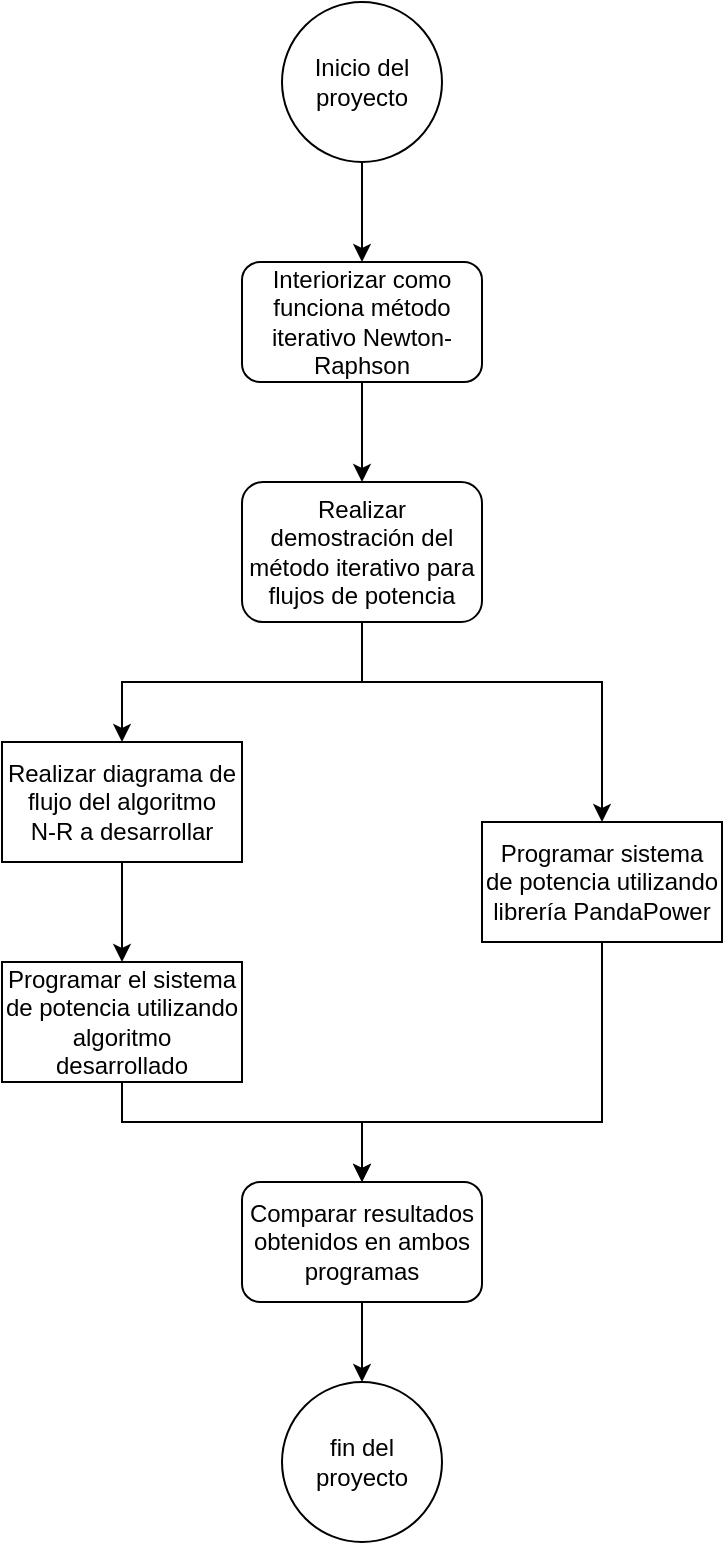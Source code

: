 <mxfile version="24.5.5" type="github">
  <diagram name="Página-1" id="aEpCQ9yyibE8l2efFUZr">
    <mxGraphModel dx="1760" dy="936" grid="1" gridSize="10" guides="1" tooltips="1" connect="1" arrows="1" fold="1" page="1" pageScale="1" pageWidth="827" pageHeight="1169" math="0" shadow="0">
      <root>
        <mxCell id="0" />
        <mxCell id="1" parent="0" />
        <mxCell id="esd2j3gvdiuoaq93mxo0-10" value="" style="edgeStyle=orthogonalEdgeStyle;rounded=0;orthogonalLoop=1;jettySize=auto;html=1;" edge="1" parent="1" source="esd2j3gvdiuoaq93mxo0-2" target="esd2j3gvdiuoaq93mxo0-3">
          <mxGeometry relative="1" as="geometry" />
        </mxCell>
        <mxCell id="esd2j3gvdiuoaq93mxo0-2" value="Inicio del proyecto" style="ellipse;whiteSpace=wrap;html=1;aspect=fixed;" vertex="1" parent="1">
          <mxGeometry x="380" y="40" width="80" height="80" as="geometry" />
        </mxCell>
        <mxCell id="esd2j3gvdiuoaq93mxo0-11" value="" style="edgeStyle=orthogonalEdgeStyle;rounded=0;orthogonalLoop=1;jettySize=auto;html=1;" edge="1" parent="1" source="esd2j3gvdiuoaq93mxo0-3" target="esd2j3gvdiuoaq93mxo0-4">
          <mxGeometry relative="1" as="geometry" />
        </mxCell>
        <mxCell id="esd2j3gvdiuoaq93mxo0-3" value="Interiorizar como funciona método iterativo Newton-Raphson" style="rounded=1;whiteSpace=wrap;html=1;" vertex="1" parent="1">
          <mxGeometry x="360" y="170" width="120" height="60" as="geometry" />
        </mxCell>
        <mxCell id="esd2j3gvdiuoaq93mxo0-12" style="edgeStyle=orthogonalEdgeStyle;rounded=0;orthogonalLoop=1;jettySize=auto;html=1;entryX=0.5;entryY=0;entryDx=0;entryDy=0;" edge="1" parent="1" source="esd2j3gvdiuoaq93mxo0-4" target="esd2j3gvdiuoaq93mxo0-9">
          <mxGeometry relative="1" as="geometry" />
        </mxCell>
        <mxCell id="esd2j3gvdiuoaq93mxo0-15" style="edgeStyle=orthogonalEdgeStyle;rounded=0;orthogonalLoop=1;jettySize=auto;html=1;" edge="1" parent="1" source="esd2j3gvdiuoaq93mxo0-4" target="esd2j3gvdiuoaq93mxo0-6">
          <mxGeometry relative="1" as="geometry">
            <Array as="points">
              <mxPoint x="420" y="380" />
              <mxPoint x="540" y="380" />
            </Array>
          </mxGeometry>
        </mxCell>
        <mxCell id="esd2j3gvdiuoaq93mxo0-4" value="Realizar demostración del método iterativo para flujos de potencia" style="rounded=1;whiteSpace=wrap;html=1;" vertex="1" parent="1">
          <mxGeometry x="360" y="280" width="120" height="70" as="geometry" />
        </mxCell>
        <mxCell id="esd2j3gvdiuoaq93mxo0-14" style="edgeStyle=orthogonalEdgeStyle;rounded=0;orthogonalLoop=1;jettySize=auto;html=1;entryX=0.5;entryY=0;entryDx=0;entryDy=0;" edge="1" parent="1" source="esd2j3gvdiuoaq93mxo0-5" target="esd2j3gvdiuoaq93mxo0-7">
          <mxGeometry relative="1" as="geometry">
            <Array as="points">
              <mxPoint x="300" y="600" />
              <mxPoint x="420" y="600" />
            </Array>
          </mxGeometry>
        </mxCell>
        <mxCell id="esd2j3gvdiuoaq93mxo0-5" value="Programar el sistema de potencia utilizando algoritmo desarrollado" style="whiteSpace=wrap;html=1;" vertex="1" parent="1">
          <mxGeometry x="240" y="520" width="120" height="60" as="geometry" />
        </mxCell>
        <mxCell id="esd2j3gvdiuoaq93mxo0-16" style="edgeStyle=orthogonalEdgeStyle;rounded=0;orthogonalLoop=1;jettySize=auto;html=1;" edge="1" parent="1" source="esd2j3gvdiuoaq93mxo0-6" target="esd2j3gvdiuoaq93mxo0-7">
          <mxGeometry relative="1" as="geometry">
            <Array as="points">
              <mxPoint x="540" y="600" />
              <mxPoint x="420" y="600" />
            </Array>
          </mxGeometry>
        </mxCell>
        <mxCell id="esd2j3gvdiuoaq93mxo0-6" value="Programar sistema de potencia utilizando librería PandaPower" style="whiteSpace=wrap;html=1;" vertex="1" parent="1">
          <mxGeometry x="480" y="450" width="120" height="60" as="geometry" />
        </mxCell>
        <mxCell id="esd2j3gvdiuoaq93mxo0-17" value="" style="edgeStyle=orthogonalEdgeStyle;rounded=0;orthogonalLoop=1;jettySize=auto;html=1;" edge="1" parent="1" source="esd2j3gvdiuoaq93mxo0-7" target="esd2j3gvdiuoaq93mxo0-8">
          <mxGeometry relative="1" as="geometry" />
        </mxCell>
        <mxCell id="esd2j3gvdiuoaq93mxo0-7" value="Comparar resultados obtenidos en ambos programas" style="rounded=1;whiteSpace=wrap;html=1;" vertex="1" parent="1">
          <mxGeometry x="360" y="630" width="120" height="60" as="geometry" />
        </mxCell>
        <mxCell id="esd2j3gvdiuoaq93mxo0-8" value="fin del proyecto" style="ellipse;whiteSpace=wrap;html=1;" vertex="1" parent="1">
          <mxGeometry x="380" y="730" width="80" height="80" as="geometry" />
        </mxCell>
        <mxCell id="esd2j3gvdiuoaq93mxo0-13" value="" style="edgeStyle=orthogonalEdgeStyle;rounded=0;orthogonalLoop=1;jettySize=auto;html=1;" edge="1" parent="1" source="esd2j3gvdiuoaq93mxo0-9" target="esd2j3gvdiuoaq93mxo0-5">
          <mxGeometry relative="1" as="geometry" />
        </mxCell>
        <mxCell id="esd2j3gvdiuoaq93mxo0-9" value="Realizar diagrama de flujo del algoritmo&lt;div&gt;&lt;span style=&quot;background-color: initial;&quot;&gt;N-R a desarrollar&lt;/span&gt;&lt;/div&gt;" style="whiteSpace=wrap;html=1;" vertex="1" parent="1">
          <mxGeometry x="240" y="410" width="120" height="60" as="geometry" />
        </mxCell>
      </root>
    </mxGraphModel>
  </diagram>
</mxfile>
